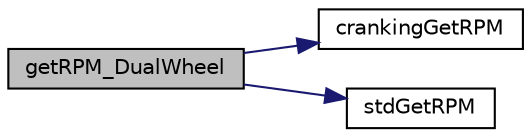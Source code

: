 digraph "getRPM_DualWheel"
{
 // LATEX_PDF_SIZE
  edge [fontname="Helvetica",fontsize="10",labelfontname="Helvetica",labelfontsize="10"];
  node [fontname="Helvetica",fontsize="10",shape=record];
  rankdir="LR";
  Node47 [label="getRPM_DualWheel",height=0.2,width=0.4,color="black", fillcolor="grey75", style="filled", fontcolor="black",tooltip=" "];
  Node47 -> Node48 [color="midnightblue",fontsize="10",style="solid",fontname="Helvetica"];
  Node48 [label="crankingGetRPM",height=0.2,width=0.4,color="black", fillcolor="white", style="filled",URL="$decoders_8ino.html#a52c2d1d162956e7affceada050de88cd",tooltip=" "];
  Node47 -> Node49 [color="midnightblue",fontsize="10",style="solid",fontname="Helvetica"];
  Node49 [label="stdGetRPM",height=0.2,width=0.4,color="black", fillcolor="white", style="filled",URL="$decoders_8ino.html#a68415dc74fbfa8e4e43e4249cc988e81",tooltip=" "];
}
